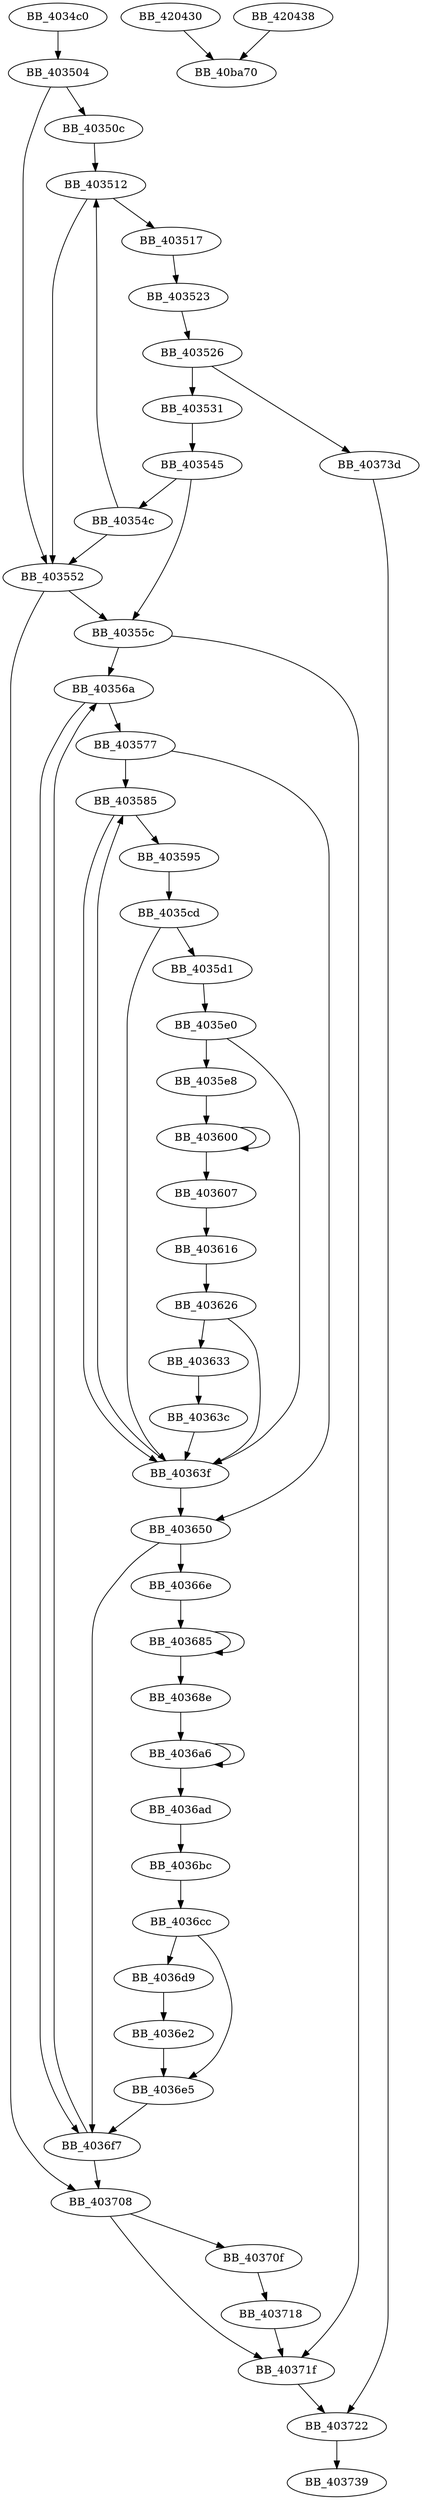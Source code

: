 DiGraph sub_4034C0{
BB_4034c0->BB_403504
BB_403504->BB_40350c
BB_403504->BB_403552
BB_40350c->BB_403512
BB_403512->BB_403517
BB_403512->BB_403552
BB_403517->BB_403523
BB_403523->BB_403526
BB_403526->BB_403531
BB_403526->BB_40373d
BB_403531->BB_403545
BB_403545->BB_40354c
BB_403545->BB_40355c
BB_40354c->BB_403512
BB_40354c->BB_403552
BB_403552->BB_40355c
BB_403552->BB_403708
BB_40355c->BB_40356a
BB_40355c->BB_40371f
BB_40356a->BB_403577
BB_40356a->BB_4036f7
BB_403577->BB_403585
BB_403577->BB_403650
BB_403585->BB_403595
BB_403585->BB_40363f
BB_403595->BB_4035cd
BB_4035cd->BB_4035d1
BB_4035cd->BB_40363f
BB_4035d1->BB_4035e0
BB_4035e0->BB_4035e8
BB_4035e0->BB_40363f
BB_4035e8->BB_403600
BB_403600->BB_403600
BB_403600->BB_403607
BB_403607->BB_403616
BB_403616->BB_403626
BB_403626->BB_403633
BB_403626->BB_40363f
BB_403633->BB_40363c
BB_40363c->BB_40363f
BB_40363f->BB_403585
BB_40363f->BB_403650
BB_403650->BB_40366e
BB_403650->BB_4036f7
BB_40366e->BB_403685
BB_403685->BB_403685
BB_403685->BB_40368e
BB_40368e->BB_4036a6
BB_4036a6->BB_4036a6
BB_4036a6->BB_4036ad
BB_4036ad->BB_4036bc
BB_4036bc->BB_4036cc
BB_4036cc->BB_4036d9
BB_4036cc->BB_4036e5
BB_4036d9->BB_4036e2
BB_4036e2->BB_4036e5
BB_4036e5->BB_4036f7
BB_4036f7->BB_40356a
BB_4036f7->BB_403708
BB_403708->BB_40370f
BB_403708->BB_40371f
BB_40370f->BB_403718
BB_403718->BB_40371f
BB_40371f->BB_403722
BB_403722->BB_403739
BB_40373d->BB_403722
BB_420430->BB_40ba70
BB_420438->BB_40ba70
}

